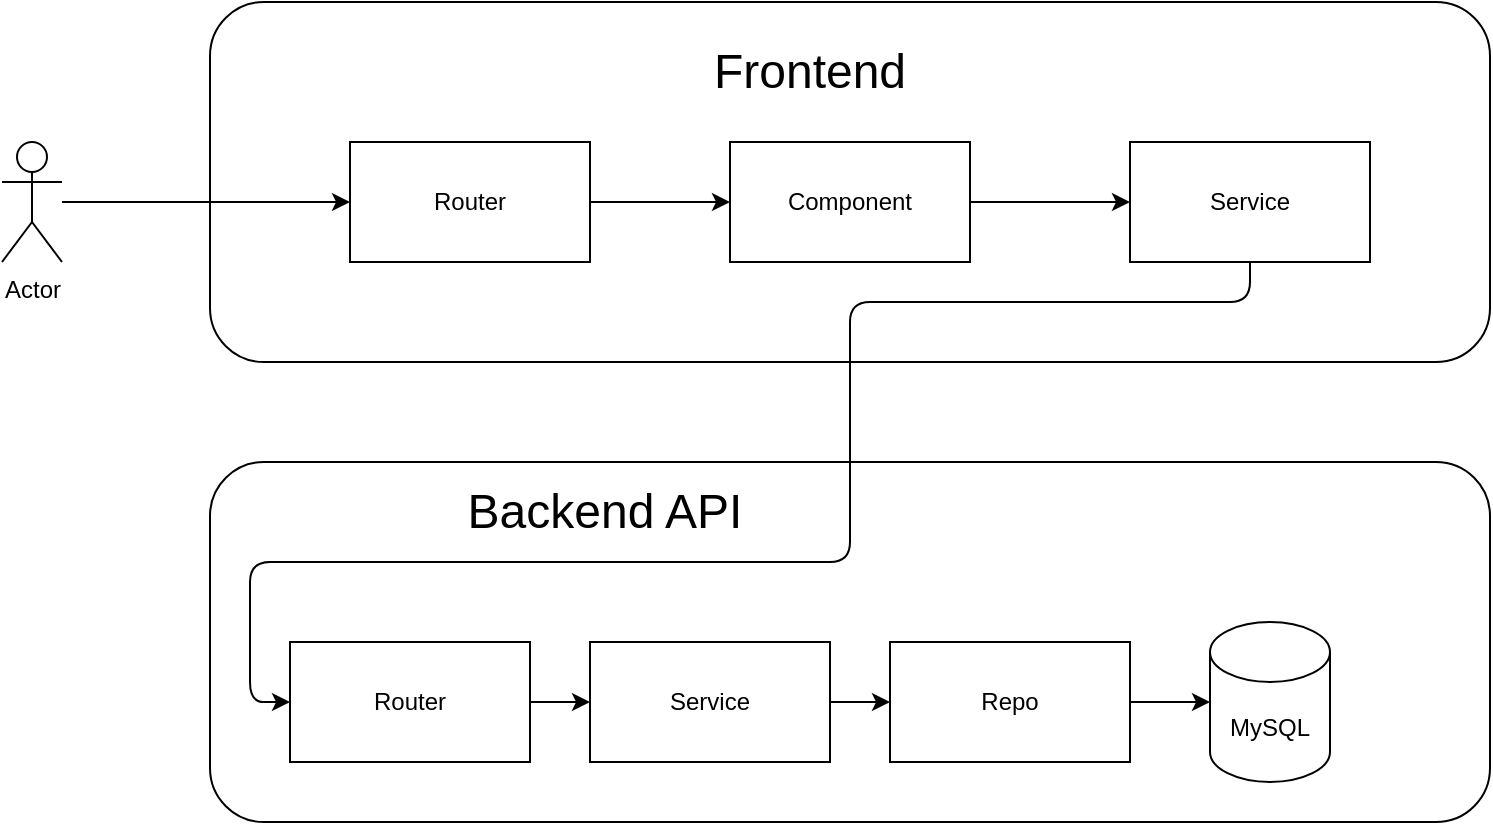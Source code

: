 <mxfile version="20.6.0" type="google"><diagram id="bMleFKT8bhyI8tala7oG" name="Page-1"><mxGraphModel grid="1" page="1" gridSize="10" guides="1" tooltips="1" connect="1" arrows="1" fold="1" pageScale="1" pageWidth="850" pageHeight="1100" math="0" shadow="0"><root><mxCell id="0"/><mxCell id="1" parent="0"/><mxCell id="CLAwKDQMNUg1_5uOs1a--47" style="edgeStyle=orthogonalEdgeStyle;rounded=0;orthogonalLoop=1;jettySize=auto;html=1;exitX=0.5;exitY=1;exitDx=0;exitDy=0;entryX=0.5;entryY=0;entryDx=0;entryDy=0;endArrow=none;endFill=0;" edge="1" parent="1" source="CLAwKDQMNUg1_5uOs1a--41" target="CLAwKDQMNUg1_5uOs1a--22"><mxGeometry relative="1" as="geometry"/></mxCell><mxCell id="CLAwKDQMNUg1_5uOs1a--41" value="" style="rounded=1;whiteSpace=wrap;html=1;" vertex="1" parent="1"><mxGeometry x="150" y="140" width="640" height="180" as="geometry"/></mxCell><mxCell id="CLAwKDQMNUg1_5uOs1a--62" style="edgeStyle=orthogonalEdgeStyle;rounded=1;sketch=0;jumpStyle=none;orthogonalLoop=1;jettySize=auto;html=1;entryX=0;entryY=0.5;entryDx=0;entryDy=0;shadow=0;strokeColor=default;endArrow=classic;endFill=1;endSize=6;" edge="1" parent="1" source="CLAwKDQMNUg1_5uOs1a--2" target="CLAwKDQMNUg1_5uOs1a--35"><mxGeometry relative="1" as="geometry"/></mxCell><mxCell id="CLAwKDQMNUg1_5uOs1a--2" value="Actor" style="shape=umlActor;verticalLabelPosition=bottom;verticalAlign=top;html=1;outlineConnect=0;" vertex="1" parent="1"><mxGeometry x="46" y="210" width="30" height="60" as="geometry"/></mxCell><mxCell id="CLAwKDQMNUg1_5uOs1a--22" value="" style="rounded=1;whiteSpace=wrap;html=1;" vertex="1" parent="1"><mxGeometry x="150" y="370" width="640" height="180" as="geometry"/></mxCell><mxCell id="CLAwKDQMNUg1_5uOs1a--24" value="&lt;h1&gt;&lt;span style=&quot;font-weight: normal;&quot;&gt;Backend API&lt;/span&gt;&lt;/h1&gt;" style="text;html=1;strokeColor=none;fillColor=none;align=center;verticalAlign=middle;whiteSpace=wrap;rounded=0;" vertex="1" parent="1"><mxGeometry x="270" y="380" width="155" height="30" as="geometry"/></mxCell><mxCell id="CLAwKDQMNUg1_5uOs1a--4" value="MySQL" style="shape=cylinder3;whiteSpace=wrap;html=1;boundedLbl=1;backgroundOutline=1;size=15;" vertex="1" parent="1"><mxGeometry x="650" y="450" width="60" height="80" as="geometry"/></mxCell><mxCell id="CLAwKDQMNUg1_5uOs1a--5" style="edgeStyle=orthogonalEdgeStyle;rounded=0;orthogonalLoop=1;jettySize=auto;html=1;exitX=1;exitY=0.5;exitDx=0;exitDy=0;entryX=0;entryY=0.5;entryDx=0;entryDy=0;" edge="1" parent="1" source="CLAwKDQMNUg1_5uOs1a--6" target="CLAwKDQMNUg1_5uOs1a--9"><mxGeometry relative="1" as="geometry"/></mxCell><mxCell id="CLAwKDQMNUg1_5uOs1a--6" value="Router" style="rounded=0;whiteSpace=wrap;html=1;" vertex="1" parent="1"><mxGeometry x="190" y="460" width="120" height="60" as="geometry"/></mxCell><mxCell id="CLAwKDQMNUg1_5uOs1a--18" style="edgeStyle=orthogonalEdgeStyle;rounded=0;orthogonalLoop=1;jettySize=auto;html=1;exitX=1;exitY=0.5;exitDx=0;exitDy=0;entryX=0;entryY=0.5;entryDx=0;entryDy=0;" edge="1" parent="1" source="CLAwKDQMNUg1_5uOs1a--9" target="CLAwKDQMNUg1_5uOs1a--14"><mxGeometry relative="1" as="geometry"/></mxCell><mxCell id="CLAwKDQMNUg1_5uOs1a--9" value="Service" style="rounded=0;whiteSpace=wrap;html=1;" vertex="1" parent="1"><mxGeometry x="340" y="460" width="120" height="60" as="geometry"/></mxCell><mxCell id="CLAwKDQMNUg1_5uOs1a--13" style="edgeStyle=orthogonalEdgeStyle;rounded=0;orthogonalLoop=1;jettySize=auto;html=1;exitX=1;exitY=0.5;exitDx=0;exitDy=0;entryX=0;entryY=0.5;entryDx=0;entryDy=0;entryPerimeter=0;" edge="1" parent="1" source="CLAwKDQMNUg1_5uOs1a--14" target="CLAwKDQMNUg1_5uOs1a--4"><mxGeometry relative="1" as="geometry"/></mxCell><mxCell id="CLAwKDQMNUg1_5uOs1a--14" value="Repo" style="rounded=0;whiteSpace=wrap;html=1;" vertex="1" parent="1"><mxGeometry x="490" y="460" width="120" height="60" as="geometry"/></mxCell><mxCell id="CLAwKDQMNUg1_5uOs1a--27" value="&lt;h1&gt;&lt;span style=&quot;font-weight: normal;&quot;&gt;Frontend&lt;/span&gt;&lt;/h1&gt;" style="text;html=1;strokeColor=none;fillColor=none;align=center;verticalAlign=middle;whiteSpace=wrap;rounded=0;" vertex="1" parent="1"><mxGeometry x="400" y="160" width="100" height="30" as="geometry"/></mxCell><mxCell id="CLAwKDQMNUg1_5uOs1a--38" style="edgeStyle=orthogonalEdgeStyle;rounded=0;orthogonalLoop=1;jettySize=auto;html=1;exitX=1;exitY=0.5;exitDx=0;exitDy=0;entryX=0;entryY=0.5;entryDx=0;entryDy=0;" edge="1" parent="1" source="CLAwKDQMNUg1_5uOs1a--35" target="CLAwKDQMNUg1_5uOs1a--36"><mxGeometry relative="1" as="geometry"/></mxCell><mxCell id="CLAwKDQMNUg1_5uOs1a--35" value="Router" style="rounded=0;whiteSpace=wrap;html=1;" vertex="1" parent="1"><mxGeometry x="220" y="210" width="120" height="60" as="geometry"/></mxCell><mxCell id="CLAwKDQMNUg1_5uOs1a--39" style="edgeStyle=orthogonalEdgeStyle;rounded=0;orthogonalLoop=1;jettySize=auto;html=1;exitX=1;exitY=0.5;exitDx=0;exitDy=0;entryX=0;entryY=0.5;entryDx=0;entryDy=0;" edge="1" parent="1" source="CLAwKDQMNUg1_5uOs1a--36" target="CLAwKDQMNUg1_5uOs1a--37"><mxGeometry relative="1" as="geometry"/></mxCell><mxCell id="CLAwKDQMNUg1_5uOs1a--36" value="Component" style="rounded=0;whiteSpace=wrap;html=1;" vertex="1" parent="1"><mxGeometry x="410" y="210" width="120" height="60" as="geometry"/></mxCell><mxCell id="CLAwKDQMNUg1_5uOs1a--48" style="edgeStyle=orthogonalEdgeStyle;rounded=1;orthogonalLoop=1;jettySize=auto;html=1;exitX=0.5;exitY=1;exitDx=0;exitDy=0;endArrow=none;endFill=0;" edge="1" parent="1" source="CLAwKDQMNUg1_5uOs1a--37" target="CLAwKDQMNUg1_5uOs1a--41"><mxGeometry relative="1" as="geometry"/></mxCell><mxCell id="CLAwKDQMNUg1_5uOs1a--37" value="Service" style="rounded=0;whiteSpace=wrap;html=1;" vertex="1" parent="1"><mxGeometry x="610" y="210" width="120" height="60" as="geometry"/></mxCell><mxCell id="CLAwKDQMNUg1_5uOs1a--49" style="edgeStyle=orthogonalEdgeStyle;rounded=1;orthogonalLoop=1;jettySize=auto;html=1;exitX=0.5;exitY=0;exitDx=0;exitDy=0;entryX=0;entryY=0.5;entryDx=0;entryDy=0;" edge="1" parent="1" source="CLAwKDQMNUg1_5uOs1a--22" target="CLAwKDQMNUg1_5uOs1a--6"><mxGeometry relative="1" as="geometry"><Array as="points"><mxPoint x="470" y="420"/><mxPoint x="170" y="420"/><mxPoint x="170" y="490"/></Array></mxGeometry></mxCell></root></mxGraphModel></diagram></mxfile>